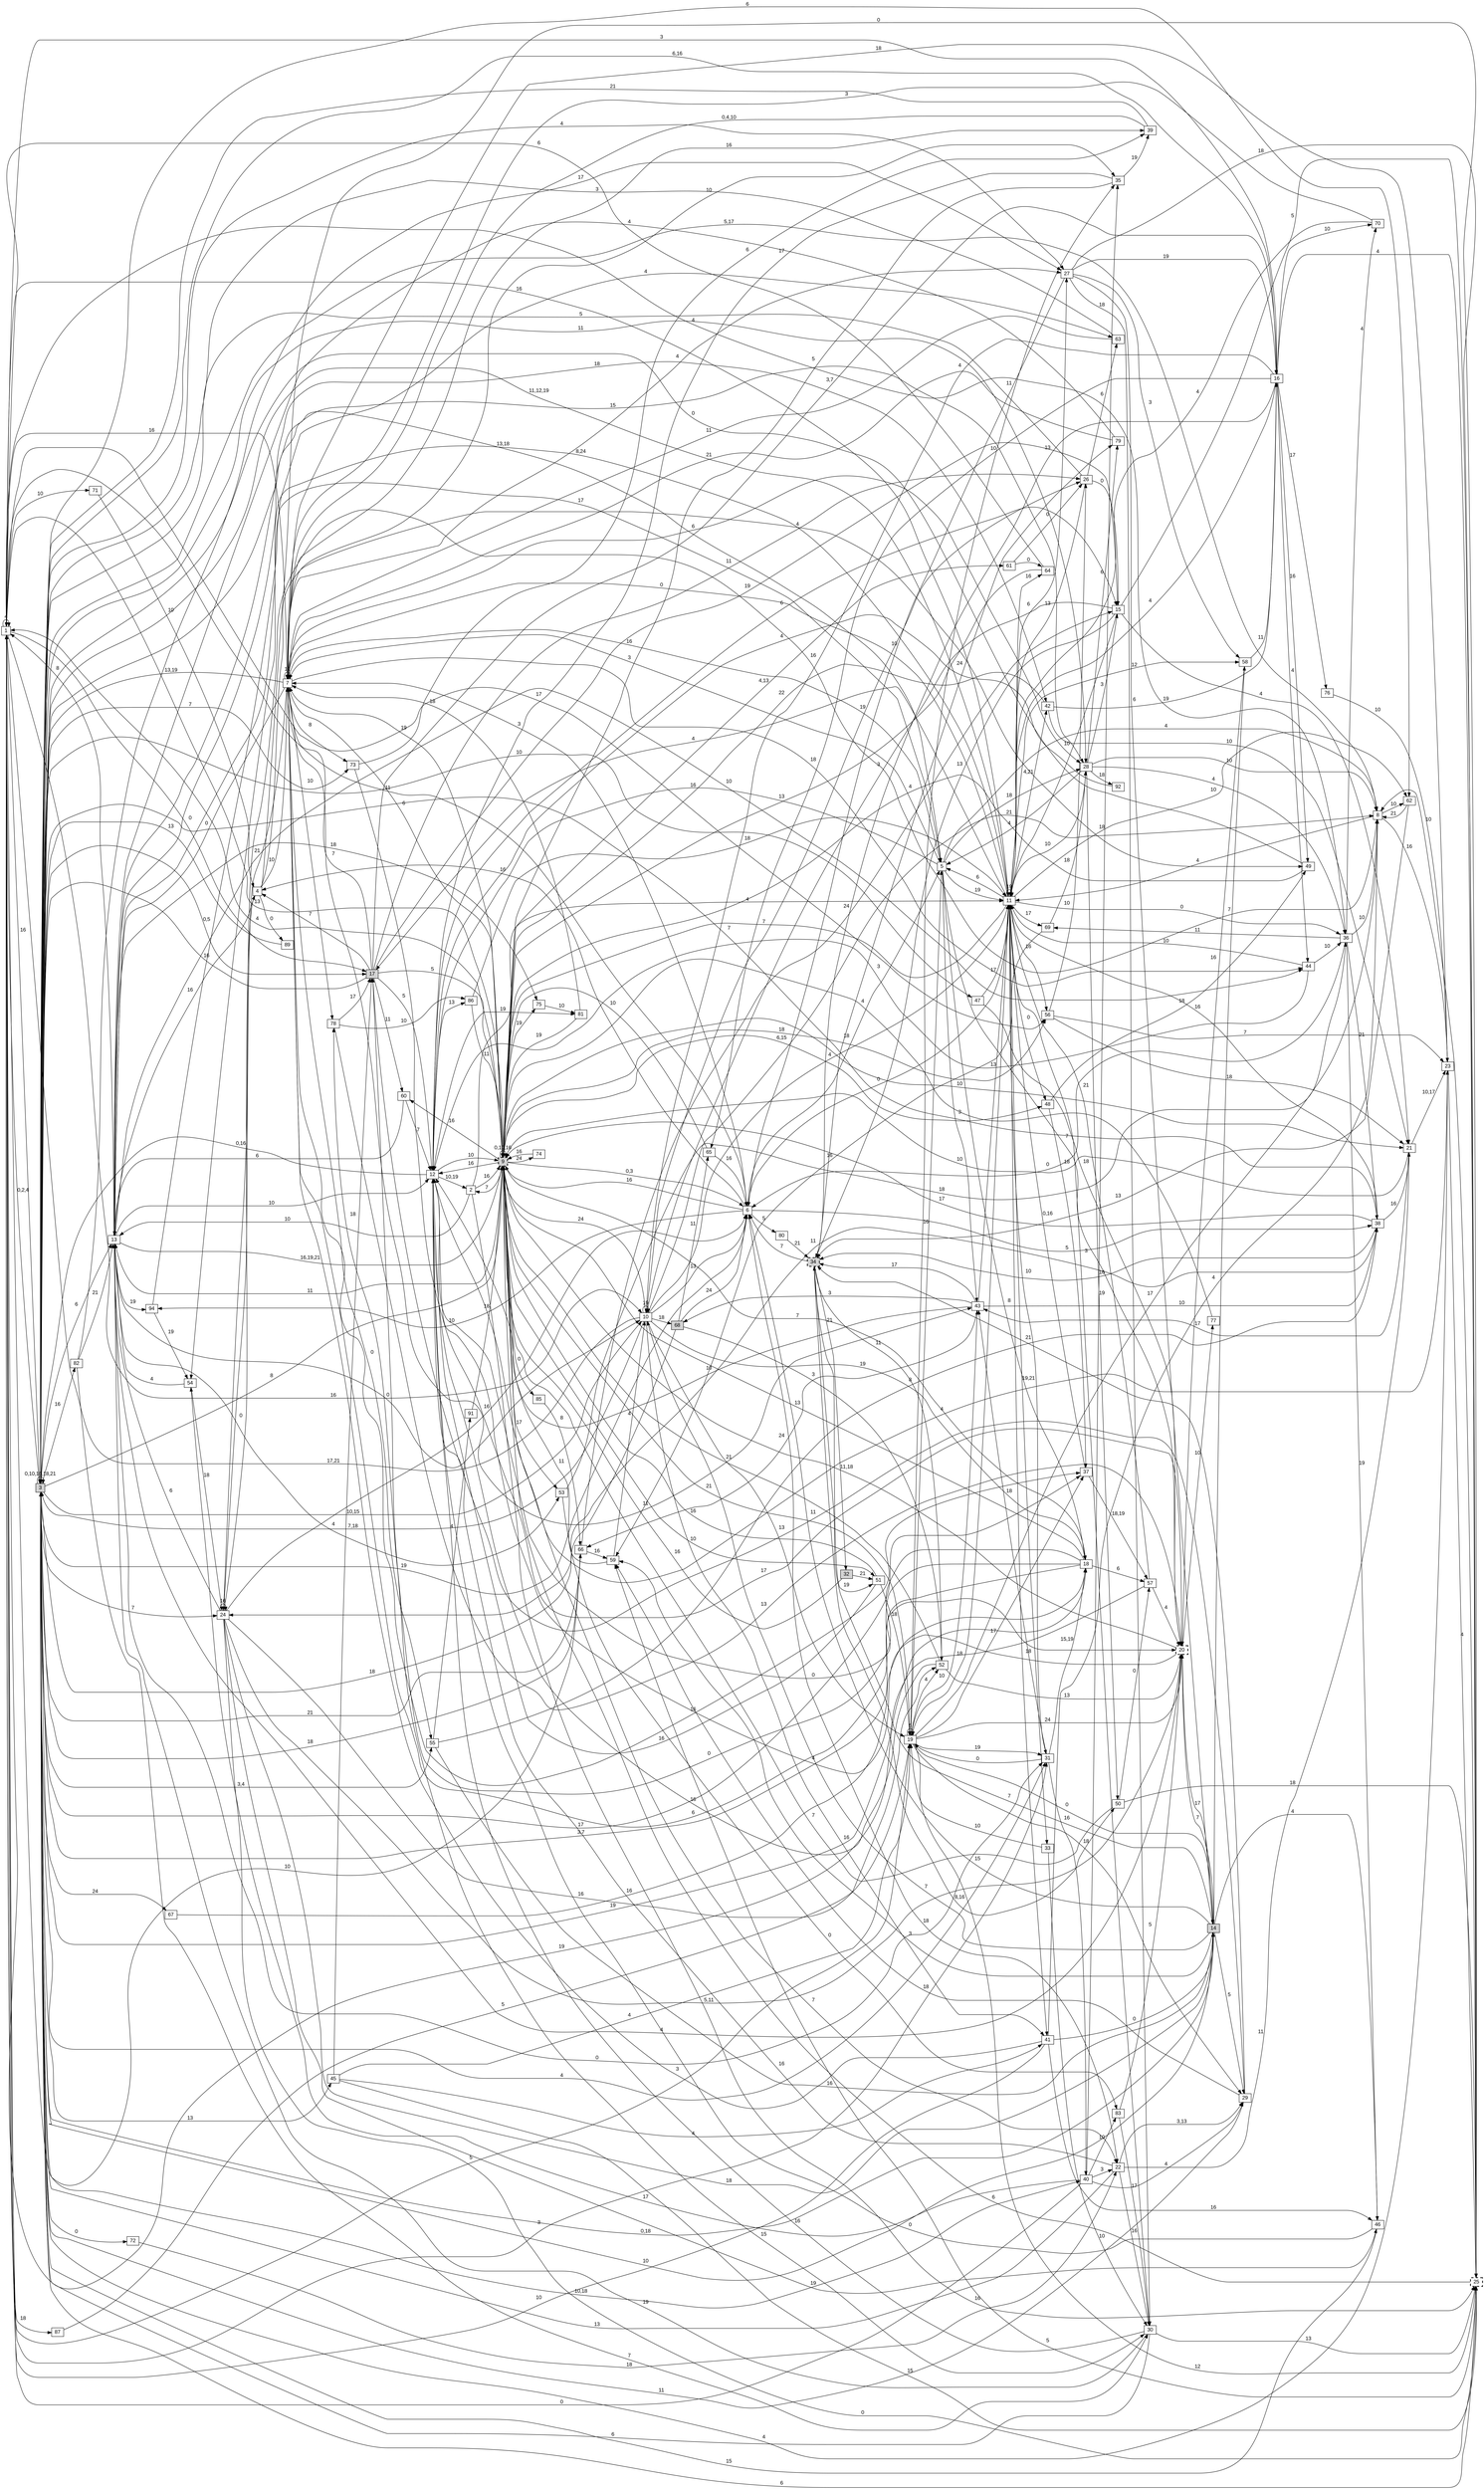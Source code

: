 digraph "NDFA" {
  rankdir=LR
  node [shape=box width=0.1 height=0.1 fontname=Arial]
  edge [fontname=Arial]
/* Estados */
 s1 [label="1" ] /* I:0 F:0 D:0 */
 s2 [label="2" ] /* I:0 F:0 D:0 */
 s3 [label="3" style="filled"] /* I:1 F:0 D:0 */
 s4 [label="4" ] /* I:0 F:0 D:0 */
 s5 [label="5" ] /* I:0 F:0 D:0 */
 s6 [label="6" ] /* I:0 F:0 D:0 */
 s7 [label="7" ] /* I:0 F:0 D:0 */
 s8 [label="8" ] /* I:0 F:0 D:0 */
 s9 [label="9" style="filled,bold,dashed"] /* I:1 F:1 D:0 */
 s10 [label="10" ] /* I:0 F:0 D:0 */
 s11 [label="11" ] /* I:0 F:0 D:0 */
 s12 [label="12" ] /* I:0 F:0 D:0 */
 s13 [label="13" ] /* I:0 F:0 D:0 */
 s14 [label="14" style="filled"] /* I:1 F:0 D:0 */
 s15 [label="15" ] /* I:0 F:0 D:0 */
 s16 [label="16" ] /* I:0 F:0 D:0 */
 s17 [label="17" style="filled"] /* I:1 F:0 D:0 */
 s18 [label="18" ] /* I:0 F:0 D:0 */
 s19 [label="19" ] /* I:0 F:0 D:0 */
 s20 [label="20" style="bold,dashed"] /* I:0 F:1 D:0 */
 s21 [label="21" ] /* I:0 F:0 D:0 */
 s22 [label="22" ] /* I:0 F:0 D:0 */
 s23 [label="23" ] /* I:0 F:0 D:0 */
 s24 [label="24" ] /* I:0 F:0 D:0 */
 s25 [label="25" style="bold,dashed"] /* I:0 F:1 D:0 */
 s26 [label="26" ] /* I:0 F:0 D:0 */
 s27 [label="27" ] /* I:0 F:0 D:0 */
 s28 [label="28" ] /* I:0 F:0 D:0 */
 s29 [label="29" ] /* I:0 F:0 D:0 */
 s30 [label="30" ] /* I:0 F:0 D:0 */
 s31 [label="31" ] /* I:0 F:0 D:0 */
 s32 [label="32" style="filled"] /* I:1 F:0 D:0 */
 s33 [label="33" ] /* I:0 F:0 D:0 */
 s34 [label="34" style="filled,bold,dashed"] /* I:1 F:1 D:0 */
 s35 [label="35" ] /* I:0 F:0 D:0 */
 s36 [label="36" ] /* I:0 F:0 D:0 */
 s37 [label="37" ] /* I:0 F:0 D:0 */
 s38 [label="38" ] /* I:0 F:0 D:0 */
 s39 [label="39" ] /* I:0 F:0 D:0 */
 s40 [label="40" ] /* I:0 F:0 D:0 */
 s41 [label="41" ] /* I:0 F:0 D:0 */
 s42 [label="42" ] /* I:0 F:0 D:0 */
 s43 [label="43" ] /* I:0 F:0 D:0 */
 s44 [label="44" ] /* I:0 F:0 D:0 */
 s45 [label="45" ] /* I:0 F:0 D:0 */
 s46 [label="46" ] /* I:0 F:0 D:0 */
 s47 [label="47" ] /* I:0 F:0 D:0 */
 s48 [label="48" ] /* I:0 F:0 D:0 */
 s49 [label="49" ] /* I:0 F:0 D:0 */
 s50 [label="50" ] /* I:0 F:0 D:0 */
 s51 [label="51" ] /* I:0 F:0 D:0 */
 s52 [label="52" ] /* I:0 F:0 D:0 */
 s53 [label="53" ] /* I:0 F:0 D:0 */
 s54 [label="54" ] /* I:0 F:0 D:0 */
 s55 [label="55" ] /* I:0 F:0 D:0 */
 s56 [label="56" ] /* I:0 F:0 D:0 */
 s57 [label="57" ] /* I:0 F:0 D:0 */
 s58 [label="58" ] /* I:0 F:0 D:0 */
 s59 [label="59" ] /* I:0 F:0 D:0 */
 s60 [label="60" ] /* I:0 F:0 D:0 */
 s61 [label="61" ] /* I:0 F:0 D:0 */
 s62 [label="62" ] /* I:0 F:0 D:0 */
 s63 [label="63" ] /* I:0 F:0 D:0 */
 s64 [label="64" ] /* I:0 F:0 D:0 */
 s65 [label="65" ] /* I:0 F:0 D:0 */
 s66 [label="66" ] /* I:0 F:0 D:0 */
 s67 [label="67" ] /* I:0 F:0 D:0 */
 s68 [label="68" style="filled"] /* I:1 F:0 D:0 */
 s69 [label="69" ] /* I:0 F:0 D:0 */
 s70 [label="70" ] /* I:0 F:0 D:0 */
 s71 [label="71" ] /* I:0 F:0 D:0 */
 s72 [label="72" ] /* I:0 F:0 D:0 */
 s73 [label="73" ] /* I:0 F:0 D:0 */
 s74 [label="74" ] /* I:0 F:0 D:0 */
 s75 [label="75" ] /* I:0 F:0 D:0 */
 s76 [label="76" ] /* I:0 F:0 D:0 */
 s77 [label="77" ] /* I:0 F:0 D:0 */
 s78 [label="78" ] /* I:0 F:0 D:0 */
 s79 [label="79" ] /* I:0 F:0 D:0 */
 s80 [label="80" ] /* I:0 F:0 D:0 */
 s81 [label="81" ] /* I:0 F:0 D:0 */
 s82 [label="82" ] /* I:0 F:0 D:0 */
 s83 [label="83" ] /* I:0 F:0 D:0 */
 s85 [label="85" ] /* I:0 F:0 D:0 */
 s86 [label="86" ] /* I:0 F:0 D:0 */
 s87 [label="87" ] /* I:0 F:0 D:0 */
 s89 [label="89" ] /* I:0 F:0 D:0 */
 s91 [label="91" ] /* I:0 F:0 D:0 */
 s92 [label="92" ] /* I:0 F:0 D:0 */
 s94 [label="94" ] /* I:0 F:0 D:0 */
/* Transiciones */
  s1 -> s1 [label="4"]
  s1 -> s3 [label="16"]
  s1 -> s6 [label="11"]
  s1 -> s7 [label="16"]
  s1 -> s9 [label="13"]
  s1 -> s10 [label="16"]
  s1 -> s17 [label="0"]
  s1 -> s18 [label="19"]
  s1 -> s19 [label="5"]
  s1 -> s31 [label="3"]
  s1 -> s36 [label="4"]
  s1 -> s56 [label="17"]
  s1 -> s71 [label="10"]
  s1 -> s87 [label="18"]
  s2 -> s9 [label="16"]
  s2 -> s11 [label="4"]
  s2 -> s13 [label="10"]
  s2 -> s25 [label="16"]
  s3 -> s1 [label="0,2,4"]
  s3 -> s3 [label="0,10,16,18,21"]
  s3 -> s5 [label="13,18"]
  s3 -> s6 [label="19"]
  s3 -> s9 [label="8"]
  s3 -> s10 [label="10,15"]
  s3 -> s11 [label="11,12,19"]
  s3 -> s13 [label="6"]
  s3 -> s14 [label="0,18"]
  s3 -> s16 [label="6,16"]
  s3 -> s17 [label="0,5"]
  s3 -> s24 [label="7"]
  s3 -> s27 [label="4"]
  s3 -> s28 [label="11"]
  s3 -> s31 [label="4"]
  s3 -> s37 [label="17"]
  s3 -> s38 [label="7"]
  s3 -> s40 [label="10,18"]
  s3 -> s45 [label="13"]
  s3 -> s47 [label="10"]
  s3 -> s55 [label="3,4"]
  s3 -> s62 [label="6"]
  s3 -> s66 [label="21"]
  s3 -> s67 [label="24"]
  s3 -> s72 [label="0"]
  s3 -> s73 [label="7"]
  s3 -> s82 [label="16"]
  s4 -> s7 [label="10"]
  s4 -> s13 [label="16"]
  s4 -> s25 [label="0"]
  s4 -> s49 [label="4"]
  s4 -> s89 [label="0"]
  s5 -> s7 [label="3"]
  s5 -> s8 [label="4"]
  s5 -> s11 [label="19"]
  s5 -> s12 [label="16"]
  s5 -> s18 [label="8"]
  s5 -> s20 [label="7"]
  s5 -> s28 [label="18"]
  s5 -> s43 [label="3"]
  s5 -> s54 [label="17"]
  s6 -> s4 [label="16"]
  s6 -> s5 [label="18"]
  s6 -> s7 [label="3"]
  s6 -> s9 [label="16"]
  s6 -> s11 [label="0"]
  s6 -> s22 [label="18"]
  s6 -> s38 [label="5"]
  s6 -> s80 [label="5"]
  s6 -> s94 [label="10"]
  s7 -> s3 [label="13,19"]
  s7 -> s5 [label="16"]
  s7 -> s7 [label="12"]
  s7 -> s9 [label="6"]
  s7 -> s13 [label="0"]
  s7 -> s24 [label="21"]
  s7 -> s27 [label="4"]
  s7 -> s28 [label="6"]
  s7 -> s35 [label="10"]
  s7 -> s37 [label="16"]
  s7 -> s39 [label="16"]
  s7 -> s43 [label="11"]
  s7 -> s44 [label="18"]
  s7 -> s55 [label="0"]
  s7 -> s73 [label="8"]
  s7 -> s78 [label="10"]
  s8 -> s3 [label="5,17"]
  s8 -> s11 [label="4"]
  s8 -> s23 [label="16"]
  s8 -> s62 [label="10"]
  s9 -> s1 [label="4"]
  s9 -> s2 [label="7"]
  s9 -> s6 [label="0,3"]
  s9 -> s7 [label="19"]
  s9 -> s9 [label="0,10,16"]
  s9 -> s12 [label="16"]
  s9 -> s13 [label="11"]
  s9 -> s18 [label="7"]
  s9 -> s19 [label="21"]
  s9 -> s21 [label="10"]
  s9 -> s22 [label="7"]
  s9 -> s48 [label="6,15"]
  s9 -> s51 [label="10"]
  s9 -> s53 [label="17"]
  s9 -> s56 [label="18"]
  s9 -> s60 [label="16"]
  s9 -> s61 [label="4,13"]
  s9 -> s74 [label="24"]
  s9 -> s75 [label="19"]
  s9 -> s85 [label="0"]
  s10 -> s1 [label="17,21"]
  s10 -> s3 [label="7,18"]
  s10 -> s6 [label="13"]
  s10 -> s8 [label="21"]
  s10 -> s9 [label="24"]
  s10 -> s10 [label="19"]
  s10 -> s11 [label="4"]
  s10 -> s18 [label="19"]
  s10 -> s19 [label="13"]
  s10 -> s26 [label="19"]
  s10 -> s41 [label="16"]
  s10 -> s68 [label="18"]
  s11 -> s1 [label="16"]
  s11 -> s5 [label="6"]
  s11 -> s7 [label="0"]
  s11 -> s9 [label="7"]
  s11 -> s11 [label="19"]
  s11 -> s13 [label="8,24"]
  s11 -> s17 [label="4"]
  s11 -> s19 [label="18"]
  s11 -> s27 [label="6"]
  s11 -> s28 [label="10"]
  s11 -> s31 [label="10"]
  s11 -> s33 [label="19,21"]
  s11 -> s36 [label="0"]
  s11 -> s41 [label="18"]
  s11 -> s42 [label="4,21"]
  s11 -> s48 [label="0"]
  s11 -> s56 [label="16"]
  s11 -> s58 [label="12"]
  s11 -> s62 [label="10"]
  s11 -> s64 [label="16"]
  s11 -> s69 [label="17"]
  s12 -> s2 [label="10,19"]
  s12 -> s3 [label="0,16"]
  s12 -> s9 [label="10"]
  s12 -> s15 [label="6"]
  s12 -> s20 [label="0"]
  s12 -> s23 [label="4"]
  s12 -> s81 [label="19"]
  s12 -> s86 [label="13"]
  s13 -> s1 [label="8"]
  s13 -> s9 [label="16,19,21"]
  s13 -> s10 [label="0"]
  s13 -> s12 [label="10"]
  s13 -> s28 [label="15"]
  s13 -> s31 [label="0"]
  s13 -> s42 [label="18"]
  s13 -> s44 [label="10"]
  s13 -> s53 [label="4"]
  s13 -> s75 [label="18"]
  s13 -> s94 [label="19"]
  s14 -> s3 [label="10"]
  s14 -> s6 [label="15"]
  s14 -> s10 [label="7"]
  s14 -> s20 [label="7"]
  s14 -> s29 [label="5"]
  s14 -> s34 [label="7"]
  s14 -> s46 [label="4"]
  s14 -> s58 [label="7"]
  s14 -> s59 [label="3"]
  s15 -> s10 [label="3"]
  s15 -> s11 [label="10"]
  s15 -> s21 [label="4"]
  s15 -> s25 [label="5"]
  s15 -> s34 [label="13"]
  s16 -> s1 [label="3"]
  s16 -> s10 [label="4"]
  s16 -> s11 [label="4"]
  s16 -> s25 [label="4"]
  s16 -> s34 [label="13"]
  s16 -> s44 [label="4"]
  s16 -> s49 [label="16"]
  s16 -> s65 [label="10"]
  s16 -> s70 [label="10"]
  s16 -> s76 [label="17"]
  s17 -> s3 [label="16"]
  s17 -> s4 [label="7"]
  s17 -> s7 [label="7"]
  s17 -> s9 [label="5"]
  s17 -> s12 [label="5"]
  s17 -> s15 [label="19"]
  s17 -> s16 [label="3,7"]
  s17 -> s26 [label="11"]
  s17 -> s30 [label="15"]
  s17 -> s60 [label="11"]
  s18 -> s3 [label="3,7"]
  s18 -> s7 [label="6"]
  s18 -> s9 [label="13"]
  s18 -> s57 [label="6"]
  s18 -> s78 [label="0"]
  s19 -> s5 [label="16"]
  s19 -> s8 [label="17"]
  s19 -> s14 [label="0"]
  s19 -> s19 [label="5"]
  s19 -> s20 [label="24"]
  s19 -> s25 [label="12"]
  s19 -> s29 [label="18"]
  s19 -> s31 [label="19"]
  s19 -> s35 [label="11"]
  s19 -> s37 [label="17"]
  s19 -> s43 [label="10"]
  s19 -> s52 [label="4"]
  s20 -> s9 [label="11,18"]
  s20 -> s12 [label="4"]
  s20 -> s13 [label="4"]
  s20 -> s14 [label="17"]
  s20 -> s77 [label="10"]
  s21 -> s9 [label="10"]
  s21 -> s23 [label="10,17"]
  s21 -> s43 [label="17"]
  s22 -> s3 [label="13"]
  s22 -> s12 [label="16"]
  s22 -> s21 [label="11"]
  s22 -> s29 [label="3,13"]
  s22 -> s30 [label="16"]
  s23 -> s3 [label="4"]
  s23 -> s7 [label="18"]
  s23 -> s25 [label="4"]
  s24 -> s4 [label="0"]
  s24 -> s6 [label="16"]
  s24 -> s8 [label="16"]
  s24 -> s13 [label="6"]
  s24 -> s14 [label="18"]
  s24 -> s19 [label="16"]
  s24 -> s20 [label="5,11"]
  s24 -> s24 [label="16"]
  s24 -> s25 [label="0"]
  s24 -> s46 [label="19"]
  s25 -> s3 [label="6"]
  s25 -> s8 [label="10"]
  s25 -> s9 [label="6"]
  s25 -> s59 [label="5"]
  s26 -> s3 [label="5"]
  s26 -> s11 [label="13"]
  s26 -> s15 [label="0"]
  s26 -> s63 [label="6"]
  s27 -> s6 [label="10"]
  s27 -> s14 [label="6"]
  s27 -> s16 [label="19"]
  s27 -> s25 [label="18"]
  s27 -> s30 [label="18"]
  s27 -> s58 [label="3"]
  s28 -> s5 [label="4"]
  s28 -> s8 [label="10"]
  s28 -> s15 [label="3"]
  s28 -> s36 [label="4"]
  s28 -> s50 [label="19"]
  s28 -> s79 [label="6"]
  s28 -> s92 [label="18"]
  s29 -> s3 [label="11"]
  s29 -> s17 [label="11"]
  s29 -> s34 [label="21"]
  s29 -> s59 [label="18"]
  s30 -> s3 [label="6"]
  s30 -> s11 [label="3"]
  s30 -> s12 [label="16"]
  s30 -> s13 [label="19"]
  s30 -> s25 [label="13"]
  s31 -> s18 [label="15,19"]
  s31 -> s19 [label="0"]
  s31 -> s40 [label="16"]
  s31 -> s43 [label="18"]
  s32 -> s9 [label="16"]
  s32 -> s51 [label="21"]
  s33 -> s19 [label="10"]
  s33 -> s30 [label="10"]
  s34 -> s6 [label="7"]
  s34 -> s32 [label="21"]
  s34 -> s50 [label="8,16"]
  s34 -> s51 [label="19"]
  s34 -> s52 [label="11"]
  s34 -> s79 [label="24"]
  s35 -> s9 [label="5"]
  s35 -> s12 [label="17"]
  s35 -> s39 [label="19"]
  s36 -> s6 [label="0"]
  s36 -> s8 [label="10"]
  s36 -> s38 [label="21"]
  s36 -> s46 [label="19"]
  s36 -> s69 [label="11"]
  s36 -> s70 [label="4"]
  s37 -> s11 [label="0,16"]
  s37 -> s57 [label="18,19"]
  s38 -> s9 [label="17"]
  s38 -> s11 [label="16"]
  s38 -> s21 [label="16"]
  s38 -> s24 [label="11"]
  s38 -> s34 [label="16"]
  s39 -> s3 [label="21"]
  s39 -> s7 [label="0,4,10"]
  s40 -> s1 [label="0"]
  s40 -> s22 [label="3"]
  s40 -> s29 [label="4"]
  s40 -> s35 [label="18"]
  s40 -> s54 [label="17"]
  s40 -> s83 [label="10"]
  s41 -> s1 [label="10"]
  s41 -> s7 [label="3"]
  s41 -> s8 [label="4"]
  s41 -> s14 [label="0"]
  s41 -> s46 [label="16"]
  s42 -> s9 [label="22"]
  s42 -> s16 [label="19"]
  s42 -> s21 [label="10"]
  s43 -> s11 [label="13"]
  s43 -> s12 [label="10"]
  s43 -> s34 [label="17"]
  s43 -> s38 [label="10"]
  s43 -> s66 [label="24"]
  s43 -> s68 [label="3"]
  s44 -> s11 [label="10"]
  s44 -> s12 [label="3"]
  s44 -> s36 [label="10"]
  s45 -> s17 [label="18"]
  s45 -> s19 [label="4"]
  s45 -> s25 [label="15"]
  s45 -> s41 [label="4"]
  s46 -> s3 [label="15"]
  s46 -> s12 [label="0"]
  s47 -> s11 [label="17"]
  s47 -> s20 [label="18"]
  s48 -> s37 [label="18"]
  s48 -> s49 [label="18"]
  s49 -> s3 [label="0"]
  s49 -> s9 [label="4"]
  s50 -> s9 [label="7"]
  s50 -> s25 [label="18"]
  s50 -> s57 [label="0"]
  s51 -> s9 [label="16"]
  s51 -> s12 [label="16"]
  s51 -> s19 [label="18"]
  s52 -> s9 [label="21"]
  s52 -> s12 [label="16"]
  s52 -> s20 [label="13"]
  s53 -> s36 [label="18"]
  s53 -> s83 [label="0"]
  s54 -> s13 [label="4"]
  s54 -> s24 [label="18"]
  s55 -> s14 [label="16"]
  s55 -> s38 [label="8"]
  s55 -> s91 [label="4"]
  s56 -> s21 [label="18"]
  s56 -> s23 [label="7"]
  s56 -> s26 [label="10"]
  s57 -> s3 [label="19"]
  s57 -> s11 [label="21"]
  s57 -> s20 [label="4"]
  s58 -> s16 [label="11"]
  s58 -> s20 [label="16"]
  s59 -> s9 [label="11"]
  s59 -> s10 [label="4"]
  s60 -> s12 [label="7"]
  s60 -> s13 [label="6"]
  s61 -> s26 [label="0"]
  s61 -> s64 [label="0"]
  s62 -> s8 [label="21"]
  s62 -> s34 [label="13"]
  s63 -> s3 [label="3"]
  s63 -> s7 [label="11"]
  s64 -> s1 [label="6"]
  s64 -> s9 [label="13"]
  s65 -> s6 [label="16"]
  s65 -> s9 [label="10"]
  s66 -> s1 [label="10"]
  s66 -> s3 [label="18"]
  s66 -> s15 [label="24"]
  s66 -> s59 [label="16"]
  s67 -> s18 [label="16"]
  s68 -> s3 [label="18"]
  s68 -> s6 [label="24"]
  s68 -> s52 [label="3"]
  s68 -> s65 [label="11"]
  s69 -> s28 [label="18"]
  s69 -> s59 [label="16"]
  s70 -> s7 [label="3"]
  s70 -> s11 [label="4"]
  s71 -> s4 [label="10"]
  s72 -> s22 [label="18"]
  s73 -> s20 [label="17"]
  s73 -> s39 [label="6"]
  s74 -> s9 [label="16"]
  s75 -> s81 [label="10"]
  s76 -> s23 [label="10"]
  s77 -> s9 [label="4"]
  s78 -> s17 [label="17"]
  s78 -> s20 [label="13"]
  s78 -> s86 [label="10"]
  s79 -> s7 [label="21"]
  s79 -> s13 [label="4"]
  s80 -> s34 [label="21"]
  s81 -> s7 [label="18"]
  s81 -> s9 [label="19"]
  s82 -> s13 [label="21"]
  s82 -> s27 [label="17"]
  s82 -> s30 [label="7"]
  s83 -> s20 [label="5"]
  s83 -> s30 [label="17"]
  s85 -> s66 [label="8"]
  s86 -> s9 [label="11"]
  s86 -> s11 [label="18"]
  s87 -> s52 [label="5"]
  s89 -> s3 [label="13"]
  s91 -> s9 [label="18"]
  s92 -> s12 [label="4"]
  s94 -> s54 [label="19"]
  s94 -> s63 [label="4"]
}

